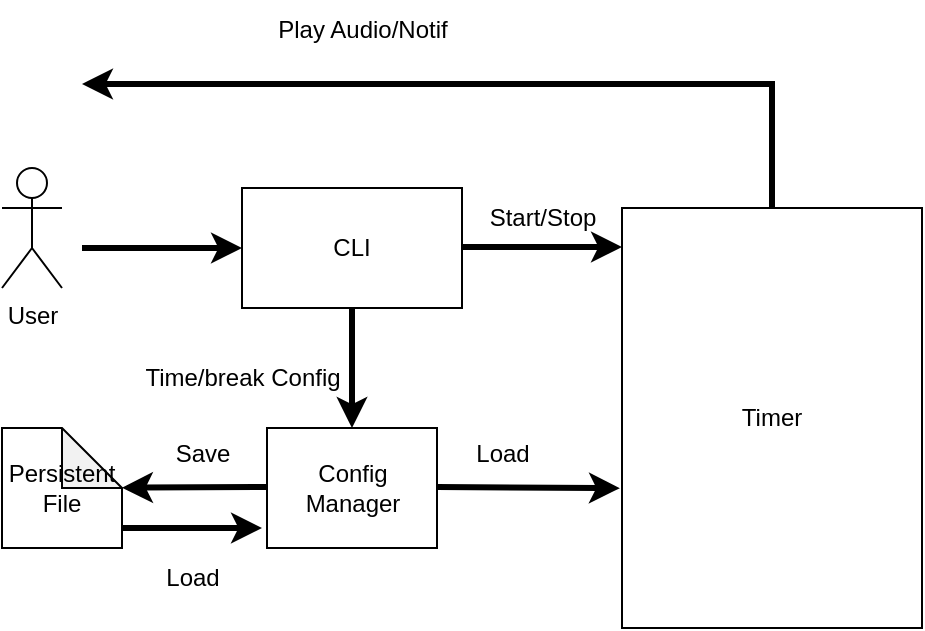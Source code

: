 <mxfile version="28.1.2">
  <diagram name="Page-1" id="qXkk9ACdN3Ke32LPYLlF">
    <mxGraphModel dx="690" dy="593" grid="1" gridSize="10" guides="1" tooltips="1" connect="1" arrows="1" fold="1" page="1" pageScale="1" pageWidth="827" pageHeight="1169" math="0" shadow="0">
      <root>
        <mxCell id="0" />
        <mxCell id="1" parent="0" />
        <mxCell id="MiAA-tm4z80FA9FYBMdS-1" value="CLI" style="rounded=0;whiteSpace=wrap;html=1;" vertex="1" parent="1">
          <mxGeometry x="290" y="252" width="110" height="60" as="geometry" />
        </mxCell>
        <mxCell id="MiAA-tm4z80FA9FYBMdS-2" value="" style="endArrow=classic;html=1;rounded=0;strokeWidth=3;" edge="1" parent="1">
          <mxGeometry width="50" height="50" relative="1" as="geometry">
            <mxPoint x="210" y="282" as="sourcePoint" />
            <mxPoint x="290" y="282" as="targetPoint" />
          </mxGeometry>
        </mxCell>
        <mxCell id="MiAA-tm4z80FA9FYBMdS-4" value="User" style="shape=umlActor;verticalLabelPosition=bottom;verticalAlign=top;html=1;outlineConnect=0;" vertex="1" parent="1">
          <mxGeometry x="170" y="242" width="30" height="60" as="geometry" />
        </mxCell>
        <mxCell id="MiAA-tm4z80FA9FYBMdS-7" value="" style="endArrow=classic;html=1;rounded=0;strokeWidth=3;" edge="1" parent="1">
          <mxGeometry width="50" height="50" relative="1" as="geometry">
            <mxPoint x="400" y="281.5" as="sourcePoint" />
            <mxPoint x="480" y="281.5" as="targetPoint" />
          </mxGeometry>
        </mxCell>
        <mxCell id="MiAA-tm4z80FA9FYBMdS-8" value="Start/Stop" style="text;html=1;align=center;verticalAlign=middle;resizable=0;points=[];autosize=1;strokeColor=none;fillColor=none;" vertex="1" parent="1">
          <mxGeometry x="400" y="252" width="80" height="30" as="geometry" />
        </mxCell>
        <mxCell id="MiAA-tm4z80FA9FYBMdS-9" value="" style="endArrow=classic;html=1;rounded=0;strokeWidth=3;exitX=0.5;exitY=1;exitDx=0;exitDy=0;" edge="1" parent="1" source="MiAA-tm4z80FA9FYBMdS-1">
          <mxGeometry width="50" height="50" relative="1" as="geometry">
            <mxPoint x="290" y="372" as="sourcePoint" />
            <mxPoint x="345" y="372" as="targetPoint" />
          </mxGeometry>
        </mxCell>
        <mxCell id="MiAA-tm4z80FA9FYBMdS-12" value="Time/break Config" style="text;html=1;align=center;verticalAlign=middle;resizable=0;points=[];autosize=1;strokeColor=none;fillColor=none;" vertex="1" parent="1">
          <mxGeometry x="230" y="332" width="120" height="30" as="geometry" />
        </mxCell>
        <mxCell id="MiAA-tm4z80FA9FYBMdS-13" value="Config Manager" style="rounded=0;whiteSpace=wrap;html=1;" vertex="1" parent="1">
          <mxGeometry x="302.5" y="372" width="85" height="60" as="geometry" />
        </mxCell>
        <mxCell id="MiAA-tm4z80FA9FYBMdS-14" value="" style="endArrow=classic;html=1;rounded=0;strokeWidth=3;" edge="1" parent="1" target="MiAA-tm4z80FA9FYBMdS-15">
          <mxGeometry width="50" height="50" relative="1" as="geometry">
            <mxPoint x="302.5" y="401.5" as="sourcePoint" />
            <mxPoint x="232.5" y="401.5" as="targetPoint" />
          </mxGeometry>
        </mxCell>
        <mxCell id="MiAA-tm4z80FA9FYBMdS-15" value="Persistent File" style="shape=note;whiteSpace=wrap;html=1;backgroundOutline=1;darkOpacity=0.05;" vertex="1" parent="1">
          <mxGeometry x="170" y="372" width="60" height="60" as="geometry" />
        </mxCell>
        <mxCell id="MiAA-tm4z80FA9FYBMdS-16" value="Save" style="text;html=1;align=center;verticalAlign=middle;resizable=0;points=[];autosize=1;strokeColor=none;fillColor=none;" vertex="1" parent="1">
          <mxGeometry x="245" y="370" width="50" height="30" as="geometry" />
        </mxCell>
        <mxCell id="MiAA-tm4z80FA9FYBMdS-17" value="Load" style="text;html=1;align=center;verticalAlign=middle;resizable=0;points=[];autosize=1;strokeColor=none;fillColor=none;" vertex="1" parent="1">
          <mxGeometry x="240" y="432" width="50" height="30" as="geometry" />
        </mxCell>
        <mxCell id="MiAA-tm4z80FA9FYBMdS-18" value="" style="endArrow=classic;html=1;rounded=0;strokeWidth=3;" edge="1" parent="1">
          <mxGeometry width="50" height="50" relative="1" as="geometry">
            <mxPoint x="230" y="422" as="sourcePoint" />
            <mxPoint x="300" y="422" as="targetPoint" />
          </mxGeometry>
        </mxCell>
        <mxCell id="MiAA-tm4z80FA9FYBMdS-19" value="Timer" style="rounded=0;whiteSpace=wrap;html=1;" vertex="1" parent="1">
          <mxGeometry x="480" y="262" width="150" height="210" as="geometry" />
        </mxCell>
        <mxCell id="MiAA-tm4z80FA9FYBMdS-21" value="" style="endArrow=classic;html=1;rounded=0;strokeWidth=3;entryX=-0.007;entryY=0.667;entryDx=0;entryDy=0;entryPerimeter=0;" edge="1" parent="1" target="MiAA-tm4z80FA9FYBMdS-19">
          <mxGeometry width="50" height="50" relative="1" as="geometry">
            <mxPoint x="387.5" y="401.5" as="sourcePoint" />
            <mxPoint x="467.5" y="401.5" as="targetPoint" />
          </mxGeometry>
        </mxCell>
        <mxCell id="MiAA-tm4z80FA9FYBMdS-22" value="Load" style="text;html=1;align=center;verticalAlign=middle;resizable=0;points=[];autosize=1;strokeColor=none;fillColor=none;" vertex="1" parent="1">
          <mxGeometry x="395" y="370" width="50" height="30" as="geometry" />
        </mxCell>
        <mxCell id="MiAA-tm4z80FA9FYBMdS-26" value="" style="endArrow=classic;html=1;rounded=0;strokeWidth=3;exitX=0.5;exitY=0;exitDx=0;exitDy=0;" edge="1" parent="1" source="MiAA-tm4z80FA9FYBMdS-19">
          <mxGeometry width="50" height="50" relative="1" as="geometry">
            <mxPoint x="555" y="262" as="sourcePoint" />
            <mxPoint x="210" y="200" as="targetPoint" />
            <Array as="points">
              <mxPoint x="555" y="200" />
            </Array>
          </mxGeometry>
        </mxCell>
        <mxCell id="MiAA-tm4z80FA9FYBMdS-27" value="Play Audio/Notif" style="text;html=1;align=center;verticalAlign=middle;resizable=0;points=[];autosize=1;strokeColor=none;fillColor=none;" vertex="1" parent="1">
          <mxGeometry x="295" y="158" width="110" height="30" as="geometry" />
        </mxCell>
      </root>
    </mxGraphModel>
  </diagram>
</mxfile>
